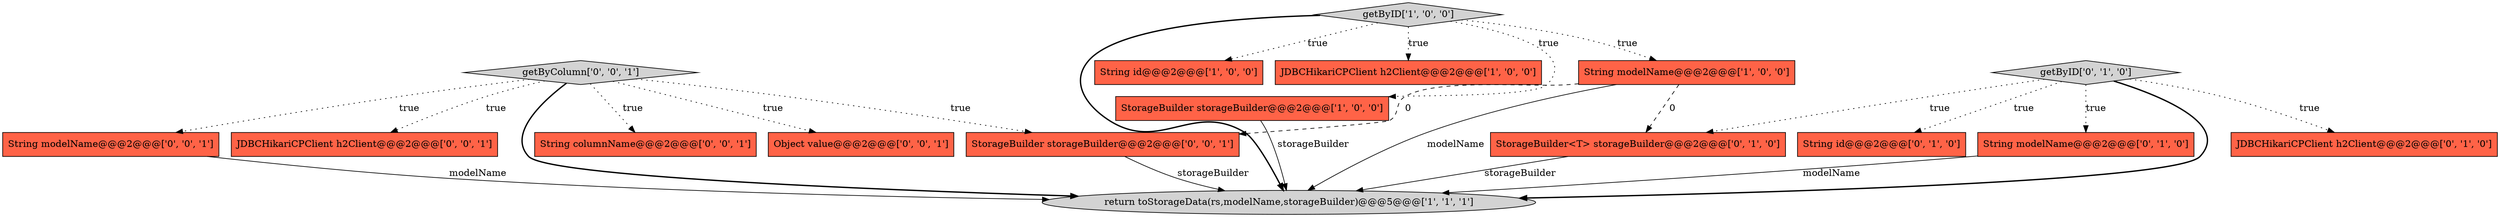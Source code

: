 digraph {
15 [style = filled, label = "String modelName@@@2@@@['0', '0', '1']", fillcolor = tomato, shape = box image = "AAA0AAABBB3BBB"];
10 [style = filled, label = "StorageBuilder<T> storageBuilder@@@2@@@['0', '1', '0']", fillcolor = tomato, shape = box image = "AAA1AAABBB2BBB"];
12 [style = filled, label = "JDBCHikariCPClient h2Client@@@2@@@['0', '0', '1']", fillcolor = tomato, shape = box image = "AAA0AAABBB3BBB"];
16 [style = filled, label = "StorageBuilder storageBuilder@@@2@@@['0', '0', '1']", fillcolor = tomato, shape = box image = "AAA0AAABBB3BBB"];
1 [style = filled, label = "return toStorageData(rs,modelName,storageBuilder)@@@5@@@['1', '1', '1']", fillcolor = lightgray, shape = ellipse image = "AAA0AAABBB1BBB"];
0 [style = filled, label = "String id@@@2@@@['1', '0', '0']", fillcolor = tomato, shape = box image = "AAA0AAABBB1BBB"];
2 [style = filled, label = "JDBCHikariCPClient h2Client@@@2@@@['1', '0', '0']", fillcolor = tomato, shape = box image = "AAA0AAABBB1BBB"];
7 [style = filled, label = "JDBCHikariCPClient h2Client@@@2@@@['0', '1', '0']", fillcolor = tomato, shape = box image = "AAA0AAABBB2BBB"];
11 [style = filled, label = "String columnName@@@2@@@['0', '0', '1']", fillcolor = tomato, shape = box image = "AAA0AAABBB3BBB"];
3 [style = filled, label = "StorageBuilder storageBuilder@@@2@@@['1', '0', '0']", fillcolor = tomato, shape = box image = "AAA0AAABBB1BBB"];
13 [style = filled, label = "getByColumn['0', '0', '1']", fillcolor = lightgray, shape = diamond image = "AAA0AAABBB3BBB"];
14 [style = filled, label = "Object value@@@2@@@['0', '0', '1']", fillcolor = tomato, shape = box image = "AAA0AAABBB3BBB"];
5 [style = filled, label = "String modelName@@@2@@@['1', '0', '0']", fillcolor = tomato, shape = box image = "AAA1AAABBB1BBB"];
4 [style = filled, label = "getByID['1', '0', '0']", fillcolor = lightgray, shape = diamond image = "AAA0AAABBB1BBB"];
8 [style = filled, label = "String id@@@2@@@['0', '1', '0']", fillcolor = tomato, shape = box image = "AAA0AAABBB2BBB"];
6 [style = filled, label = "getByID['0', '1', '0']", fillcolor = lightgray, shape = diamond image = "AAA0AAABBB2BBB"];
9 [style = filled, label = "String modelName@@@2@@@['0', '1', '0']", fillcolor = tomato, shape = box image = "AAA0AAABBB2BBB"];
4->5 [style = dotted, label="true"];
13->16 [style = dotted, label="true"];
13->12 [style = dotted, label="true"];
4->0 [style = dotted, label="true"];
16->1 [style = solid, label="storageBuilder"];
3->1 [style = solid, label="storageBuilder"];
13->1 [style = bold, label=""];
10->1 [style = solid, label="storageBuilder"];
5->16 [style = dashed, label="0"];
6->10 [style = dotted, label="true"];
6->1 [style = bold, label=""];
4->3 [style = dotted, label="true"];
15->1 [style = solid, label="modelName"];
5->10 [style = dashed, label="0"];
6->9 [style = dotted, label="true"];
6->8 [style = dotted, label="true"];
6->7 [style = dotted, label="true"];
13->11 [style = dotted, label="true"];
13->15 [style = dotted, label="true"];
4->1 [style = bold, label=""];
9->1 [style = solid, label="modelName"];
13->14 [style = dotted, label="true"];
4->2 [style = dotted, label="true"];
5->1 [style = solid, label="modelName"];
}
